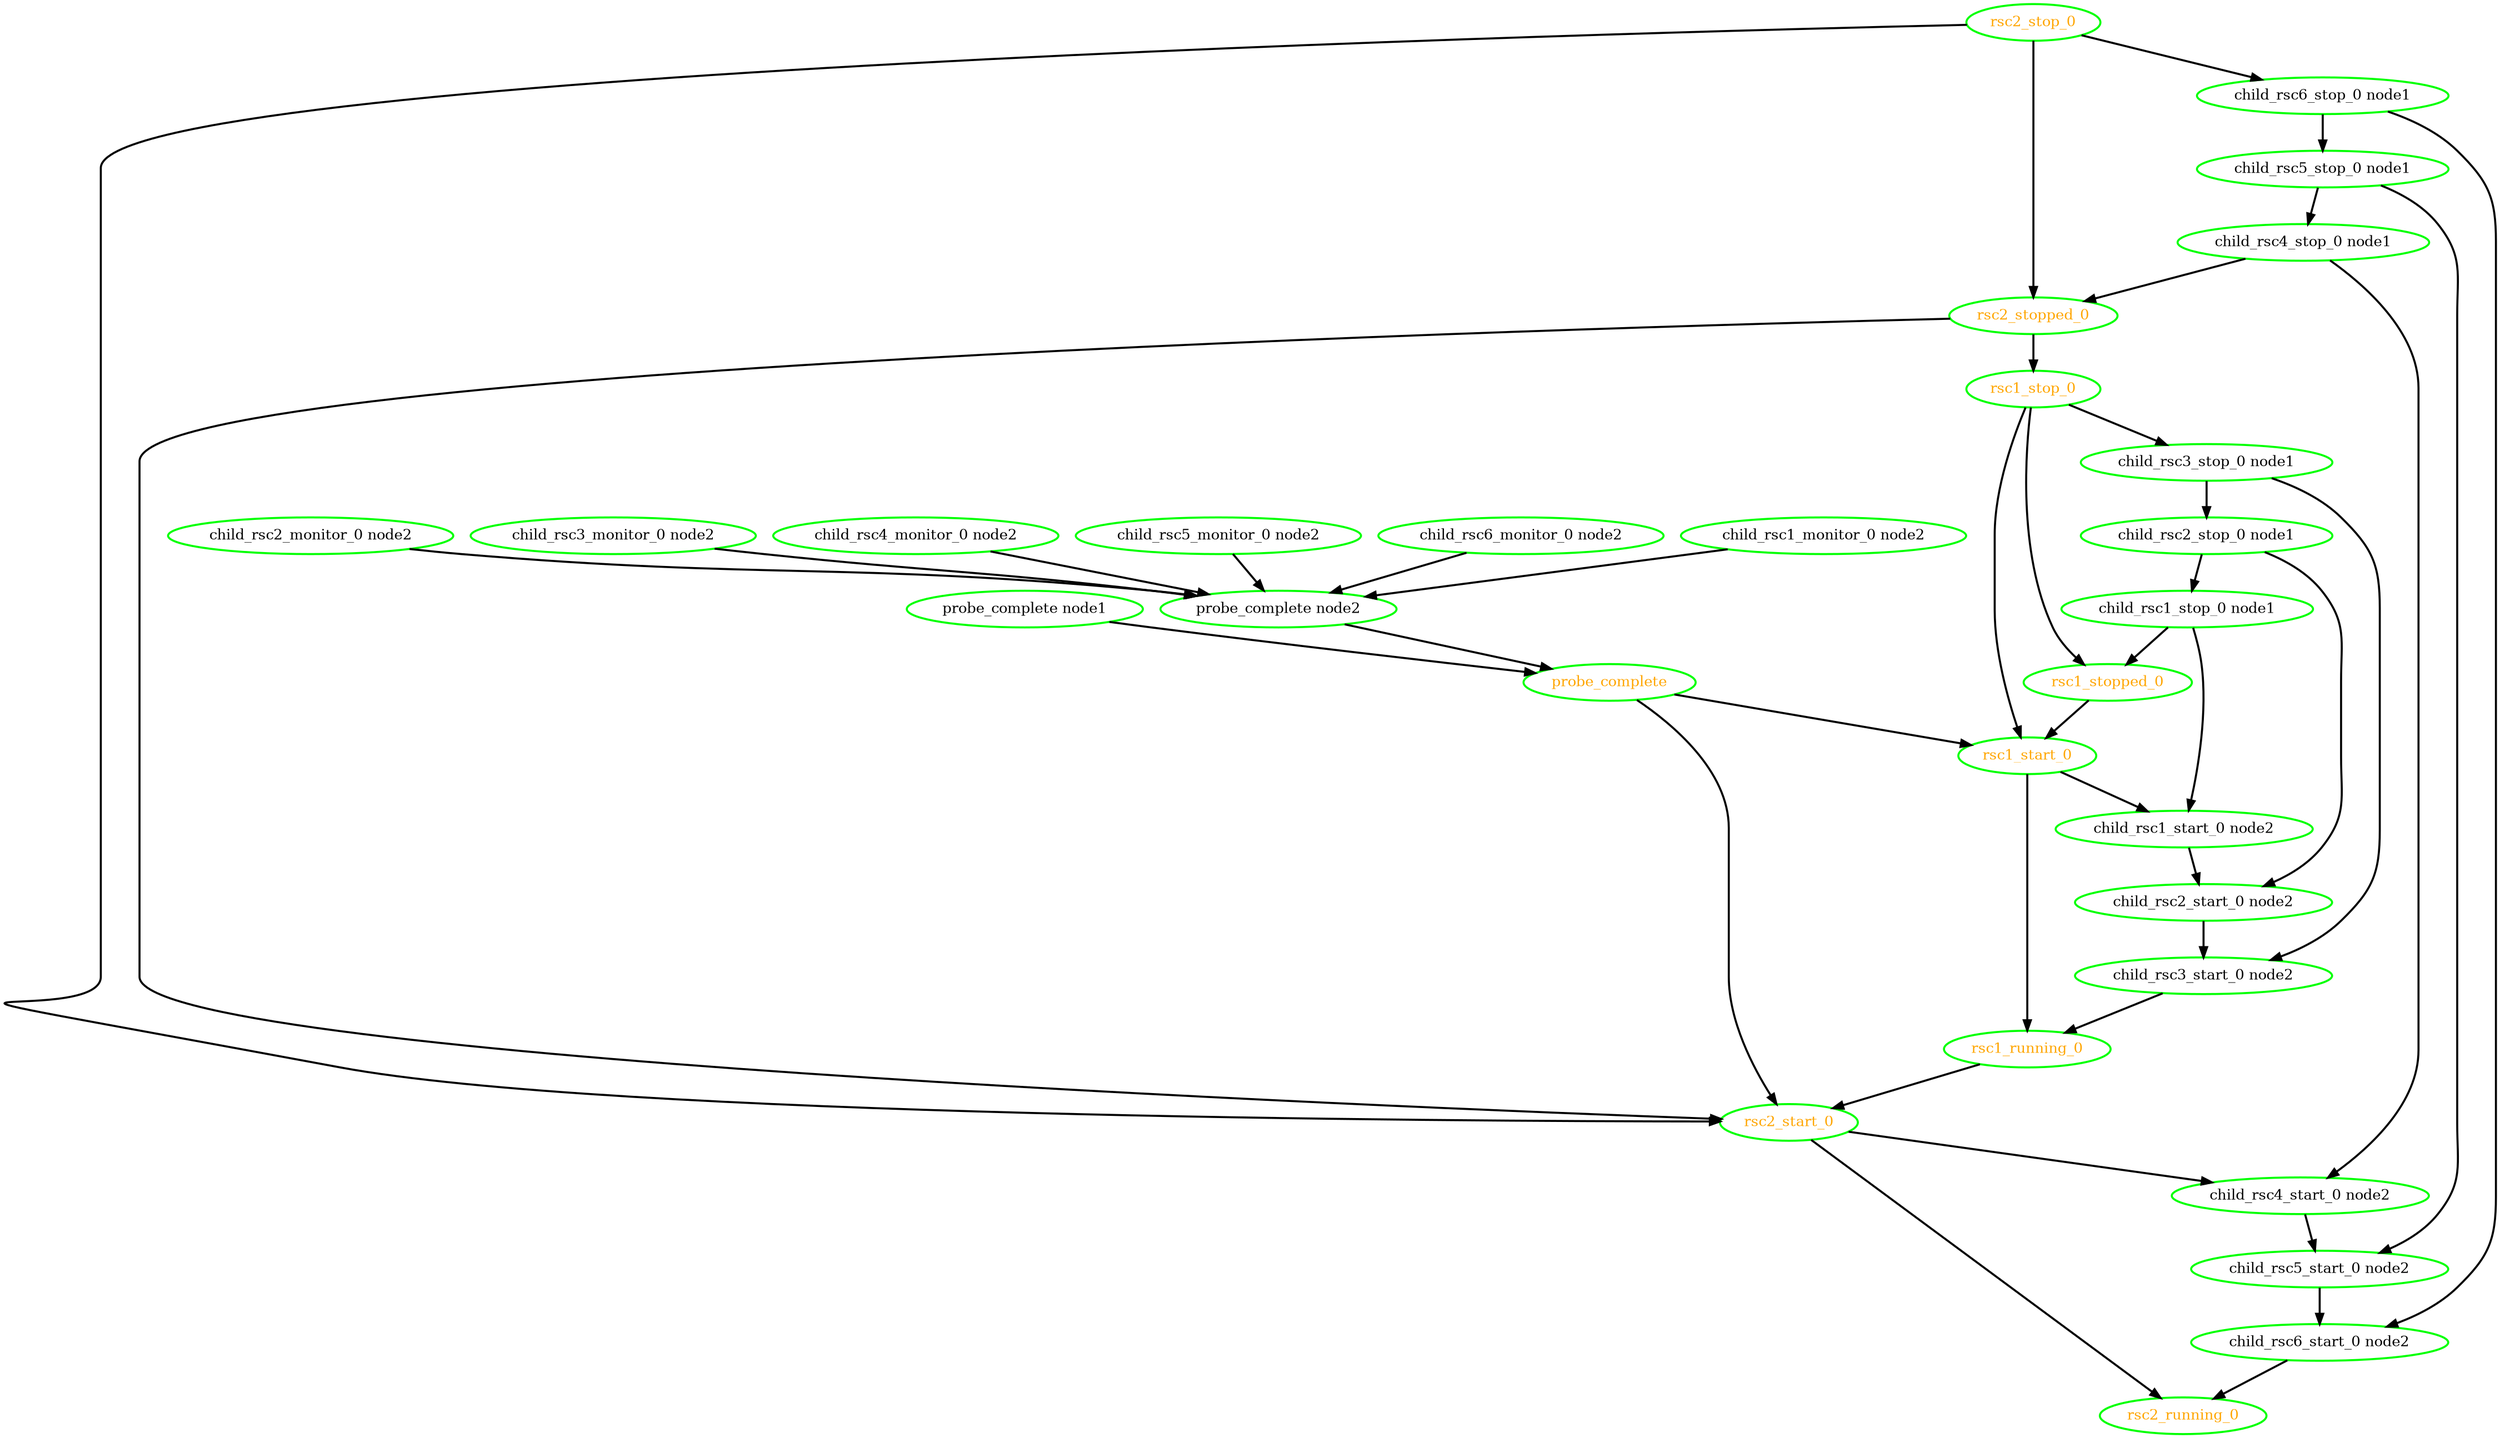 digraph "g" {
	size = "30,30"
"probe_complete" [ style=bold color="green" fontcolor="orange" ]
"probe_complete node1" [ style=bold color="green" fontcolor="black" ]
"probe_complete node2" [ style=bold color="green" fontcolor="black" ]
"child_rsc1_monitor_0 node2" [ style=bold color="green" fontcolor="black" ]
"child_rsc2_monitor_0 node2" [ style=bold color="green" fontcolor="black" ]
"child_rsc3_monitor_0 node2" [ style=bold color="green" fontcolor="black" ]
"child_rsc4_monitor_0 node2" [ style=bold color="green" fontcolor="black" ]
"child_rsc5_monitor_0 node2" [ style=bold color="green" fontcolor="black" ]
"child_rsc6_monitor_0 node2" [ style=bold color="green" fontcolor="black" ]
"child_rsc3_stop_0 node1" [ style=bold color="green" fontcolor="black" ]
"child_rsc3_start_0 node2" [ style=bold color="green" fontcolor="black" ]
"child_rsc2_stop_0 node1" [ style=bold color="green" fontcolor="black" ]
"child_rsc2_start_0 node2" [ style=bold color="green" fontcolor="black" ]
"child_rsc1_stop_0 node1" [ style=bold color="green" fontcolor="black" ]
"child_rsc1_start_0 node2" [ style=bold color="green" fontcolor="black" ]
"rsc1_start_0" [ style=bold color="green" fontcolor="orange" ]
"rsc1_running_0" [ style=bold color="green" fontcolor="orange" ]
"rsc1_stop_0" [ style=bold color="green" fontcolor="orange" ]
"rsc1_stopped_0" [ style=bold color="green" fontcolor="orange" ]
"child_rsc6_stop_0 node1" [ style=bold color="green" fontcolor="black" ]
"child_rsc6_start_0 node2" [ style=bold color="green" fontcolor="black" ]
"child_rsc5_stop_0 node1" [ style=bold color="green" fontcolor="black" ]
"child_rsc5_start_0 node2" [ style=bold color="green" fontcolor="black" ]
"child_rsc4_stop_0 node1" [ style=bold color="green" fontcolor="black" ]
"child_rsc4_start_0 node2" [ style=bold color="green" fontcolor="black" ]
"rsc2_start_0" [ style=bold color="green" fontcolor="orange" ]
"rsc2_running_0" [ style=bold color="green" fontcolor="orange" ]
"rsc2_stop_0" [ style=bold color="green" fontcolor="orange" ]
"rsc2_stopped_0" [ style=bold color="green" fontcolor="orange" ]
"probe_complete node1" -> "probe_complete" [ style = bold]
"probe_complete node2" -> "probe_complete" [ style = bold]
"child_rsc1_monitor_0 node2" -> "probe_complete node2" [ style = bold]
"child_rsc2_monitor_0 node2" -> "probe_complete node2" [ style = bold]
"child_rsc3_monitor_0 node2" -> "probe_complete node2" [ style = bold]
"child_rsc4_monitor_0 node2" -> "probe_complete node2" [ style = bold]
"child_rsc5_monitor_0 node2" -> "probe_complete node2" [ style = bold]
"child_rsc6_monitor_0 node2" -> "probe_complete node2" [ style = bold]
"rsc1_stop_0" -> "child_rsc3_stop_0 node1" [ style = bold]
"child_rsc3_stop_0 node1" -> "child_rsc3_start_0 node2" [ style = bold]
"child_rsc2_start_0 node2" -> "child_rsc3_start_0 node2" [ style = bold]
"child_rsc3_stop_0 node1" -> "child_rsc2_stop_0 node1" [ style = bold]
"child_rsc2_stop_0 node1" -> "child_rsc2_start_0 node2" [ style = bold]
"child_rsc1_start_0 node2" -> "child_rsc2_start_0 node2" [ style = bold]
"child_rsc2_stop_0 node1" -> "child_rsc1_stop_0 node1" [ style = bold]
"child_rsc1_stop_0 node1" -> "child_rsc1_start_0 node2" [ style = bold]
"rsc1_start_0" -> "child_rsc1_start_0 node2" [ style = bold]
"probe_complete" -> "rsc1_start_0" [ style = bold]
"rsc1_stop_0" -> "rsc1_start_0" [ style = bold]
"rsc1_stopped_0" -> "rsc1_start_0" [ style = bold]
"child_rsc3_start_0 node2" -> "rsc1_running_0" [ style = bold]
"rsc1_start_0" -> "rsc1_running_0" [ style = bold]
"rsc2_stopped_0" -> "rsc1_stop_0" [ style = bold]
"child_rsc1_stop_0 node1" -> "rsc1_stopped_0" [ style = bold]
"rsc1_stop_0" -> "rsc1_stopped_0" [ style = bold]
"rsc2_stop_0" -> "child_rsc6_stop_0 node1" [ style = bold]
"child_rsc6_stop_0 node1" -> "child_rsc6_start_0 node2" [ style = bold]
"child_rsc5_start_0 node2" -> "child_rsc6_start_0 node2" [ style = bold]
"child_rsc6_stop_0 node1" -> "child_rsc5_stop_0 node1" [ style = bold]
"child_rsc5_stop_0 node1" -> "child_rsc5_start_0 node2" [ style = bold]
"child_rsc4_start_0 node2" -> "child_rsc5_start_0 node2" [ style = bold]
"child_rsc5_stop_0 node1" -> "child_rsc4_stop_0 node1" [ style = bold]
"child_rsc4_stop_0 node1" -> "child_rsc4_start_0 node2" [ style = bold]
"rsc2_start_0" -> "child_rsc4_start_0 node2" [ style = bold]
"probe_complete" -> "rsc2_start_0" [ style = bold]
"rsc1_running_0" -> "rsc2_start_0" [ style = bold]
"rsc2_stop_0" -> "rsc2_start_0" [ style = bold]
"rsc2_stopped_0" -> "rsc2_start_0" [ style = bold]
"child_rsc6_start_0 node2" -> "rsc2_running_0" [ style = bold]
"rsc2_start_0" -> "rsc2_running_0" [ style = bold]
"child_rsc4_stop_0 node1" -> "rsc2_stopped_0" [ style = bold]
"rsc2_stop_0" -> "rsc2_stopped_0" [ style = bold]
}
